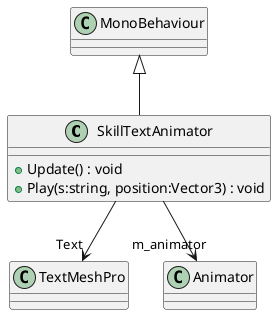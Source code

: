 @startuml
class SkillTextAnimator {
    + Update() : void
    + Play(s:string, position:Vector3) : void
}
MonoBehaviour <|-- SkillTextAnimator
SkillTextAnimator --> "Text" TextMeshPro
SkillTextAnimator --> "m_animator" Animator
@enduml
